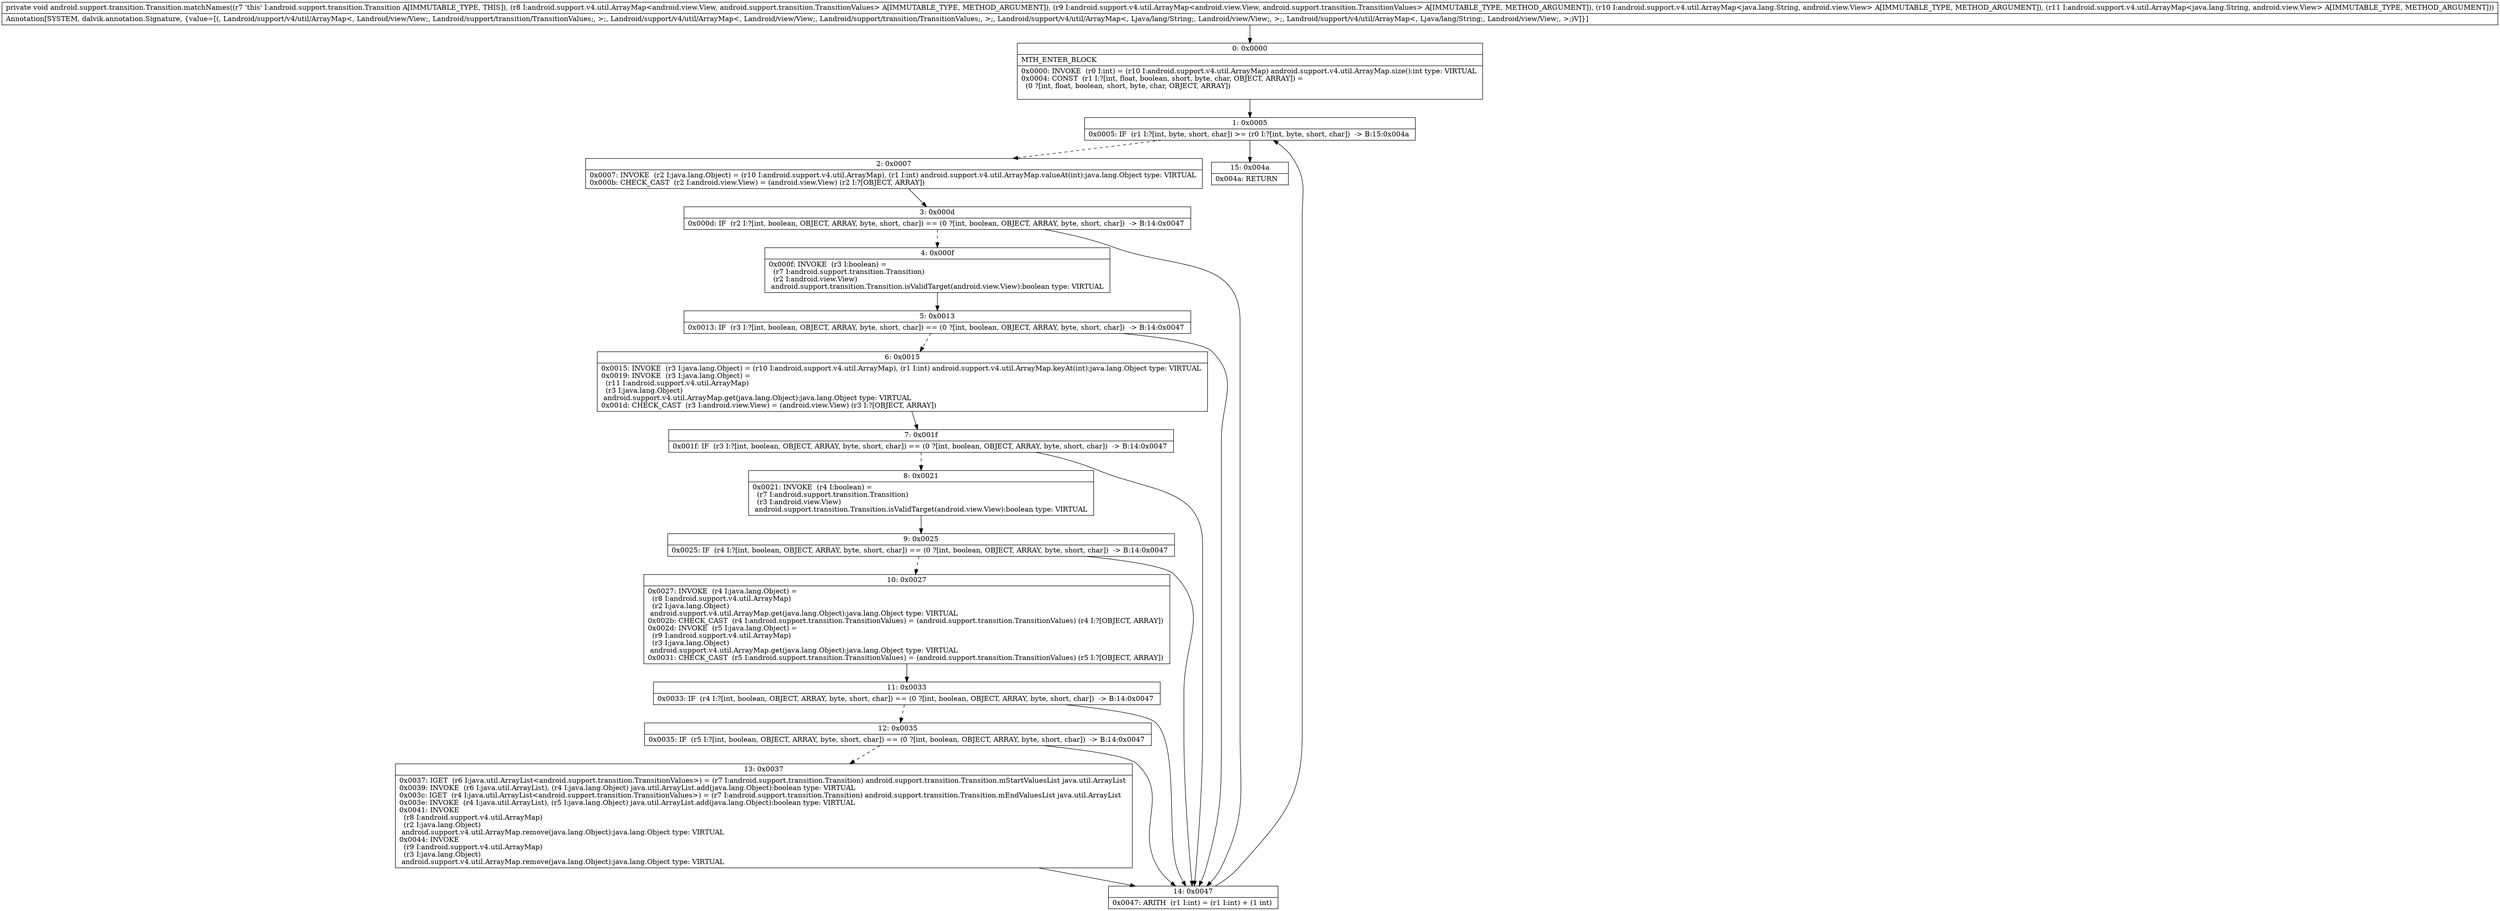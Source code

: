 digraph "CFG forandroid.support.transition.Transition.matchNames(Landroid\/support\/v4\/util\/ArrayMap;Landroid\/support\/v4\/util\/ArrayMap;Landroid\/support\/v4\/util\/ArrayMap;Landroid\/support\/v4\/util\/ArrayMap;)V" {
Node_0 [shape=record,label="{0\:\ 0x0000|MTH_ENTER_BLOCK\l|0x0000: INVOKE  (r0 I:int) = (r10 I:android.support.v4.util.ArrayMap) android.support.v4.util.ArrayMap.size():int type: VIRTUAL \l0x0004: CONST  (r1 I:?[int, float, boolean, short, byte, char, OBJECT, ARRAY]) = \l  (0 ?[int, float, boolean, short, byte, char, OBJECT, ARRAY])\l \l}"];
Node_1 [shape=record,label="{1\:\ 0x0005|0x0005: IF  (r1 I:?[int, byte, short, char]) \>= (r0 I:?[int, byte, short, char])  \-\> B:15:0x004a \l}"];
Node_2 [shape=record,label="{2\:\ 0x0007|0x0007: INVOKE  (r2 I:java.lang.Object) = (r10 I:android.support.v4.util.ArrayMap), (r1 I:int) android.support.v4.util.ArrayMap.valueAt(int):java.lang.Object type: VIRTUAL \l0x000b: CHECK_CAST  (r2 I:android.view.View) = (android.view.View) (r2 I:?[OBJECT, ARRAY]) \l}"];
Node_3 [shape=record,label="{3\:\ 0x000d|0x000d: IF  (r2 I:?[int, boolean, OBJECT, ARRAY, byte, short, char]) == (0 ?[int, boolean, OBJECT, ARRAY, byte, short, char])  \-\> B:14:0x0047 \l}"];
Node_4 [shape=record,label="{4\:\ 0x000f|0x000f: INVOKE  (r3 I:boolean) = \l  (r7 I:android.support.transition.Transition)\l  (r2 I:android.view.View)\l android.support.transition.Transition.isValidTarget(android.view.View):boolean type: VIRTUAL \l}"];
Node_5 [shape=record,label="{5\:\ 0x0013|0x0013: IF  (r3 I:?[int, boolean, OBJECT, ARRAY, byte, short, char]) == (0 ?[int, boolean, OBJECT, ARRAY, byte, short, char])  \-\> B:14:0x0047 \l}"];
Node_6 [shape=record,label="{6\:\ 0x0015|0x0015: INVOKE  (r3 I:java.lang.Object) = (r10 I:android.support.v4.util.ArrayMap), (r1 I:int) android.support.v4.util.ArrayMap.keyAt(int):java.lang.Object type: VIRTUAL \l0x0019: INVOKE  (r3 I:java.lang.Object) = \l  (r11 I:android.support.v4.util.ArrayMap)\l  (r3 I:java.lang.Object)\l android.support.v4.util.ArrayMap.get(java.lang.Object):java.lang.Object type: VIRTUAL \l0x001d: CHECK_CAST  (r3 I:android.view.View) = (android.view.View) (r3 I:?[OBJECT, ARRAY]) \l}"];
Node_7 [shape=record,label="{7\:\ 0x001f|0x001f: IF  (r3 I:?[int, boolean, OBJECT, ARRAY, byte, short, char]) == (0 ?[int, boolean, OBJECT, ARRAY, byte, short, char])  \-\> B:14:0x0047 \l}"];
Node_8 [shape=record,label="{8\:\ 0x0021|0x0021: INVOKE  (r4 I:boolean) = \l  (r7 I:android.support.transition.Transition)\l  (r3 I:android.view.View)\l android.support.transition.Transition.isValidTarget(android.view.View):boolean type: VIRTUAL \l}"];
Node_9 [shape=record,label="{9\:\ 0x0025|0x0025: IF  (r4 I:?[int, boolean, OBJECT, ARRAY, byte, short, char]) == (0 ?[int, boolean, OBJECT, ARRAY, byte, short, char])  \-\> B:14:0x0047 \l}"];
Node_10 [shape=record,label="{10\:\ 0x0027|0x0027: INVOKE  (r4 I:java.lang.Object) = \l  (r8 I:android.support.v4.util.ArrayMap)\l  (r2 I:java.lang.Object)\l android.support.v4.util.ArrayMap.get(java.lang.Object):java.lang.Object type: VIRTUAL \l0x002b: CHECK_CAST  (r4 I:android.support.transition.TransitionValues) = (android.support.transition.TransitionValues) (r4 I:?[OBJECT, ARRAY]) \l0x002d: INVOKE  (r5 I:java.lang.Object) = \l  (r9 I:android.support.v4.util.ArrayMap)\l  (r3 I:java.lang.Object)\l android.support.v4.util.ArrayMap.get(java.lang.Object):java.lang.Object type: VIRTUAL \l0x0031: CHECK_CAST  (r5 I:android.support.transition.TransitionValues) = (android.support.transition.TransitionValues) (r5 I:?[OBJECT, ARRAY]) \l}"];
Node_11 [shape=record,label="{11\:\ 0x0033|0x0033: IF  (r4 I:?[int, boolean, OBJECT, ARRAY, byte, short, char]) == (0 ?[int, boolean, OBJECT, ARRAY, byte, short, char])  \-\> B:14:0x0047 \l}"];
Node_12 [shape=record,label="{12\:\ 0x0035|0x0035: IF  (r5 I:?[int, boolean, OBJECT, ARRAY, byte, short, char]) == (0 ?[int, boolean, OBJECT, ARRAY, byte, short, char])  \-\> B:14:0x0047 \l}"];
Node_13 [shape=record,label="{13\:\ 0x0037|0x0037: IGET  (r6 I:java.util.ArrayList\<android.support.transition.TransitionValues\>) = (r7 I:android.support.transition.Transition) android.support.transition.Transition.mStartValuesList java.util.ArrayList \l0x0039: INVOKE  (r6 I:java.util.ArrayList), (r4 I:java.lang.Object) java.util.ArrayList.add(java.lang.Object):boolean type: VIRTUAL \l0x003c: IGET  (r4 I:java.util.ArrayList\<android.support.transition.TransitionValues\>) = (r7 I:android.support.transition.Transition) android.support.transition.Transition.mEndValuesList java.util.ArrayList \l0x003e: INVOKE  (r4 I:java.util.ArrayList), (r5 I:java.lang.Object) java.util.ArrayList.add(java.lang.Object):boolean type: VIRTUAL \l0x0041: INVOKE  \l  (r8 I:android.support.v4.util.ArrayMap)\l  (r2 I:java.lang.Object)\l android.support.v4.util.ArrayMap.remove(java.lang.Object):java.lang.Object type: VIRTUAL \l0x0044: INVOKE  \l  (r9 I:android.support.v4.util.ArrayMap)\l  (r3 I:java.lang.Object)\l android.support.v4.util.ArrayMap.remove(java.lang.Object):java.lang.Object type: VIRTUAL \l}"];
Node_14 [shape=record,label="{14\:\ 0x0047|0x0047: ARITH  (r1 I:int) = (r1 I:int) + (1 int) \l}"];
Node_15 [shape=record,label="{15\:\ 0x004a|0x004a: RETURN   \l}"];
MethodNode[shape=record,label="{private void android.support.transition.Transition.matchNames((r7 'this' I:android.support.transition.Transition A[IMMUTABLE_TYPE, THIS]), (r8 I:android.support.v4.util.ArrayMap\<android.view.View, android.support.transition.TransitionValues\> A[IMMUTABLE_TYPE, METHOD_ARGUMENT]), (r9 I:android.support.v4.util.ArrayMap\<android.view.View, android.support.transition.TransitionValues\> A[IMMUTABLE_TYPE, METHOD_ARGUMENT]), (r10 I:android.support.v4.util.ArrayMap\<java.lang.String, android.view.View\> A[IMMUTABLE_TYPE, METHOD_ARGUMENT]), (r11 I:android.support.v4.util.ArrayMap\<java.lang.String, android.view.View\> A[IMMUTABLE_TYPE, METHOD_ARGUMENT]))  | Annotation[SYSTEM, dalvik.annotation.Signature, \{value=[(, Landroid\/support\/v4\/util\/ArrayMap\<, Landroid\/view\/View;, Landroid\/support\/transition\/TransitionValues;, \>;, Landroid\/support\/v4\/util\/ArrayMap\<, Landroid\/view\/View;, Landroid\/support\/transition\/TransitionValues;, \>;, Landroid\/support\/v4\/util\/ArrayMap\<, Ljava\/lang\/String;, Landroid\/view\/View;, \>;, Landroid\/support\/v4\/util\/ArrayMap\<, Ljava\/lang\/String;, Landroid\/view\/View;, \>;)V]\}]\l}"];
MethodNode -> Node_0;
Node_0 -> Node_1;
Node_1 -> Node_2[style=dashed];
Node_1 -> Node_15;
Node_2 -> Node_3;
Node_3 -> Node_4[style=dashed];
Node_3 -> Node_14;
Node_4 -> Node_5;
Node_5 -> Node_6[style=dashed];
Node_5 -> Node_14;
Node_6 -> Node_7;
Node_7 -> Node_8[style=dashed];
Node_7 -> Node_14;
Node_8 -> Node_9;
Node_9 -> Node_10[style=dashed];
Node_9 -> Node_14;
Node_10 -> Node_11;
Node_11 -> Node_12[style=dashed];
Node_11 -> Node_14;
Node_12 -> Node_13[style=dashed];
Node_12 -> Node_14;
Node_13 -> Node_14;
Node_14 -> Node_1;
}

